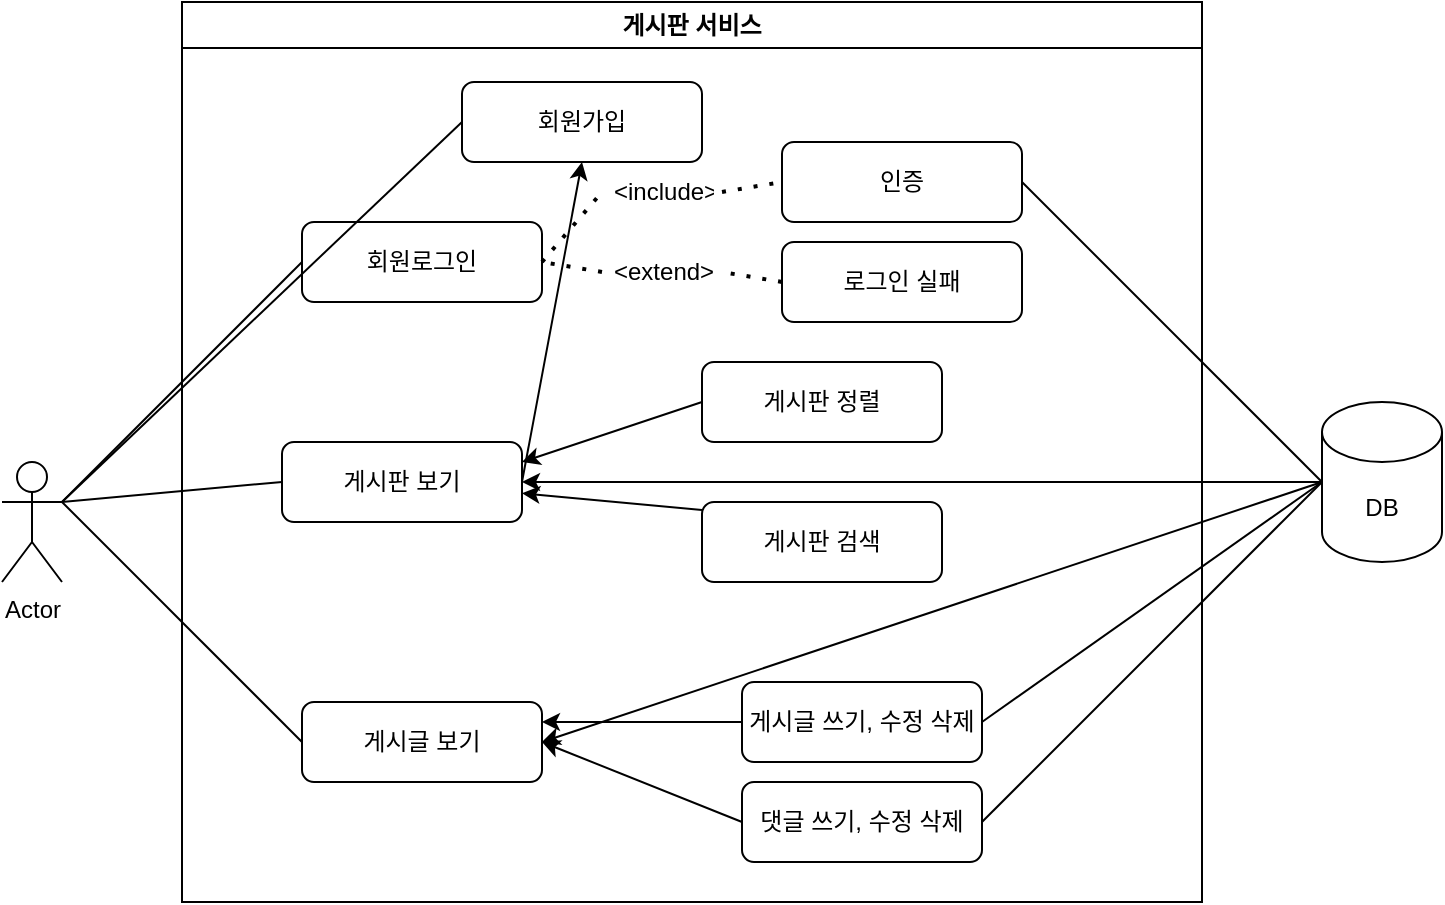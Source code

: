 <mxfile version="24.4.4" type="device">
  <diagram id="IQ_wWsigaF8db5w7CtNz" name="페이지-1">
    <mxGraphModel dx="984" dy="540" grid="1" gridSize="10" guides="1" tooltips="1" connect="1" arrows="1" fold="1" page="1" pageScale="1" pageWidth="827" pageHeight="1169" math="0" shadow="0">
      <root>
        <mxCell id="0" />
        <mxCell id="1" parent="0" />
        <mxCell id="a2yrJ9cz9xJ4PZKkkSbZ-1" value="Actor" style="shape=umlActor;verticalLabelPosition=bottom;verticalAlign=top;html=1;outlineConnect=0;" vertex="1" parent="1">
          <mxGeometry x="70" y="290" width="30" height="60" as="geometry" />
        </mxCell>
        <mxCell id="a2yrJ9cz9xJ4PZKkkSbZ-2" value="게시판 서비스" style="swimlane;whiteSpace=wrap;html=1;" vertex="1" parent="1">
          <mxGeometry x="160" y="60" width="510" height="450" as="geometry" />
        </mxCell>
        <mxCell id="a2yrJ9cz9xJ4PZKkkSbZ-3" value="회원가입" style="rounded=1;whiteSpace=wrap;html=1;" vertex="1" parent="a2yrJ9cz9xJ4PZKkkSbZ-2">
          <mxGeometry x="140" y="40" width="120" height="40" as="geometry" />
        </mxCell>
        <mxCell id="a2yrJ9cz9xJ4PZKkkSbZ-4" value="게시판 보기" style="rounded=1;whiteSpace=wrap;html=1;" vertex="1" parent="a2yrJ9cz9xJ4PZKkkSbZ-2">
          <mxGeometry x="50" y="220" width="120" height="40" as="geometry" />
        </mxCell>
        <mxCell id="a2yrJ9cz9xJ4PZKkkSbZ-5" value="로그인 실패" style="rounded=1;whiteSpace=wrap;html=1;" vertex="1" parent="a2yrJ9cz9xJ4PZKkkSbZ-2">
          <mxGeometry x="300" y="120" width="120" height="40" as="geometry" />
        </mxCell>
        <mxCell id="a2yrJ9cz9xJ4PZKkkSbZ-6" value="인증" style="rounded=1;whiteSpace=wrap;html=1;" vertex="1" parent="a2yrJ9cz9xJ4PZKkkSbZ-2">
          <mxGeometry x="300" y="70" width="120" height="40" as="geometry" />
        </mxCell>
        <mxCell id="a2yrJ9cz9xJ4PZKkkSbZ-7" style="edgeStyle=orthogonalEdgeStyle;rounded=0;orthogonalLoop=1;jettySize=auto;html=1;exitX=0.5;exitY=1;exitDx=0;exitDy=0;" edge="1" parent="a2yrJ9cz9xJ4PZKkkSbZ-2" source="a2yrJ9cz9xJ4PZKkkSbZ-5" target="a2yrJ9cz9xJ4PZKkkSbZ-5">
          <mxGeometry relative="1" as="geometry" />
        </mxCell>
        <mxCell id="a2yrJ9cz9xJ4PZKkkSbZ-14" value="게시판 정렬" style="rounded=1;whiteSpace=wrap;html=1;" vertex="1" parent="a2yrJ9cz9xJ4PZKkkSbZ-2">
          <mxGeometry x="260" y="180" width="120" height="40" as="geometry" />
        </mxCell>
        <mxCell id="a2yrJ9cz9xJ4PZKkkSbZ-15" value="게시판 검색" style="rounded=1;whiteSpace=wrap;html=1;" vertex="1" parent="a2yrJ9cz9xJ4PZKkkSbZ-2">
          <mxGeometry x="260" y="250" width="120" height="40" as="geometry" />
        </mxCell>
        <mxCell id="a2yrJ9cz9xJ4PZKkkSbZ-16" value="게시글 보기" style="rounded=1;whiteSpace=wrap;html=1;" vertex="1" parent="a2yrJ9cz9xJ4PZKkkSbZ-2">
          <mxGeometry x="60" y="350" width="120" height="40" as="geometry" />
        </mxCell>
        <mxCell id="a2yrJ9cz9xJ4PZKkkSbZ-17" value="게시글 쓰기, 수정 삭제" style="rounded=1;whiteSpace=wrap;html=1;" vertex="1" parent="a2yrJ9cz9xJ4PZKkkSbZ-2">
          <mxGeometry x="280" y="340" width="120" height="40" as="geometry" />
        </mxCell>
        <mxCell id="a2yrJ9cz9xJ4PZKkkSbZ-18" value="댓글 쓰기, 수정 삭제" style="rounded=1;whiteSpace=wrap;html=1;" vertex="1" parent="a2yrJ9cz9xJ4PZKkkSbZ-2">
          <mxGeometry x="280" y="390" width="120" height="40" as="geometry" />
        </mxCell>
        <mxCell id="a2yrJ9cz9xJ4PZKkkSbZ-23" value="회원로그인" style="rounded=1;whiteSpace=wrap;html=1;" vertex="1" parent="a2yrJ9cz9xJ4PZKkkSbZ-2">
          <mxGeometry x="60" y="110" width="120" height="40" as="geometry" />
        </mxCell>
        <mxCell id="a2yrJ9cz9xJ4PZKkkSbZ-26" value="" style="endArrow=none;dashed=1;html=1;dashPattern=1 3;strokeWidth=2;rounded=0;exitX=1;exitY=0.5;exitDx=0;exitDy=0;entryX=0;entryY=0.5;entryDx=0;entryDy=0;" edge="1" parent="a2yrJ9cz9xJ4PZKkkSbZ-2" source="a2yrJ9cz9xJ4PZKkkSbZ-27" target="a2yrJ9cz9xJ4PZKkkSbZ-6">
          <mxGeometry width="50" height="50" relative="1" as="geometry">
            <mxPoint x="120" y="250" as="sourcePoint" />
            <mxPoint x="170" y="200" as="targetPoint" />
          </mxGeometry>
        </mxCell>
        <mxCell id="a2yrJ9cz9xJ4PZKkkSbZ-27" value="&amp;lt;include&amp;gt;" style="text;strokeColor=none;fillColor=none;align=left;verticalAlign=middle;spacingLeft=4;spacingRight=4;overflow=hidden;points=[[0,0.5],[1,0.5]];portConstraint=eastwest;rotatable=0;whiteSpace=wrap;html=1;" vertex="1" parent="a2yrJ9cz9xJ4PZKkkSbZ-2">
          <mxGeometry x="210" y="80" width="60" height="30" as="geometry" />
        </mxCell>
        <mxCell id="a2yrJ9cz9xJ4PZKkkSbZ-28" value="" style="endArrow=none;dashed=1;html=1;dashPattern=1 3;strokeWidth=2;rounded=0;exitX=1;exitY=0.5;exitDx=0;exitDy=0;entryX=0;entryY=0.5;entryDx=0;entryDy=0;" edge="1" parent="a2yrJ9cz9xJ4PZKkkSbZ-2" source="a2yrJ9cz9xJ4PZKkkSbZ-23" target="a2yrJ9cz9xJ4PZKkkSbZ-27">
          <mxGeometry width="50" height="50" relative="1" as="geometry">
            <mxPoint x="450" y="170" as="sourcePoint" />
            <mxPoint x="570" y="130" as="targetPoint" />
          </mxGeometry>
        </mxCell>
        <mxCell id="a2yrJ9cz9xJ4PZKkkSbZ-29" value="" style="endArrow=none;dashed=1;html=1;dashPattern=1 3;strokeWidth=2;rounded=0;entryX=1;entryY=0.5;entryDx=0;entryDy=0;exitX=0;exitY=0.5;exitDx=0;exitDy=0;" edge="1" parent="a2yrJ9cz9xJ4PZKkkSbZ-2" source="a2yrJ9cz9xJ4PZKkkSbZ-30" target="a2yrJ9cz9xJ4PZKkkSbZ-23">
          <mxGeometry width="50" height="50" relative="1" as="geometry">
            <mxPoint x="120" y="250" as="sourcePoint" />
            <mxPoint x="170" y="200" as="targetPoint" />
          </mxGeometry>
        </mxCell>
        <mxCell id="a2yrJ9cz9xJ4PZKkkSbZ-30" value="&amp;lt;extend&amp;gt;" style="text;strokeColor=none;fillColor=none;align=left;verticalAlign=middle;spacingLeft=4;spacingRight=4;overflow=hidden;points=[[0,0.5],[1,0.5]];portConstraint=eastwest;rotatable=0;whiteSpace=wrap;html=1;" vertex="1" parent="a2yrJ9cz9xJ4PZKkkSbZ-2">
          <mxGeometry x="210" y="120" width="60" height="30" as="geometry" />
        </mxCell>
        <mxCell id="a2yrJ9cz9xJ4PZKkkSbZ-31" value="" style="endArrow=none;dashed=1;html=1;dashPattern=1 3;strokeWidth=2;rounded=0;entryX=1;entryY=0.5;entryDx=0;entryDy=0;exitX=0;exitY=0.5;exitDx=0;exitDy=0;" edge="1" parent="a2yrJ9cz9xJ4PZKkkSbZ-2" source="a2yrJ9cz9xJ4PZKkkSbZ-5" target="a2yrJ9cz9xJ4PZKkkSbZ-30">
          <mxGeometry width="50" height="50" relative="1" as="geometry">
            <mxPoint x="570" y="180" as="sourcePoint" />
            <mxPoint x="450" y="170" as="targetPoint" />
          </mxGeometry>
        </mxCell>
        <mxCell id="a2yrJ9cz9xJ4PZKkkSbZ-33" value="" style="endArrow=classic;html=1;rounded=0;entryX=0.5;entryY=1;entryDx=0;entryDy=0;exitX=1;exitY=0.5;exitDx=0;exitDy=0;" edge="1" parent="a2yrJ9cz9xJ4PZKkkSbZ-2" source="a2yrJ9cz9xJ4PZKkkSbZ-4" target="a2yrJ9cz9xJ4PZKkkSbZ-3">
          <mxGeometry width="50" height="50" relative="1" as="geometry">
            <mxPoint x="140" y="250" as="sourcePoint" />
            <mxPoint x="190" y="200" as="targetPoint" />
          </mxGeometry>
        </mxCell>
        <mxCell id="a2yrJ9cz9xJ4PZKkkSbZ-36" value="" style="endArrow=classic;html=1;rounded=0;exitX=0;exitY=0.5;exitDx=0;exitDy=0;" edge="1" parent="a2yrJ9cz9xJ4PZKkkSbZ-2" target="a2yrJ9cz9xJ4PZKkkSbZ-4">
          <mxGeometry width="50" height="50" relative="1" as="geometry">
            <mxPoint x="260" y="254" as="sourcePoint" />
            <mxPoint x="180" y="234" as="targetPoint" />
          </mxGeometry>
        </mxCell>
        <mxCell id="a2yrJ9cz9xJ4PZKkkSbZ-35" value="" style="endArrow=classic;html=1;rounded=0;exitX=0;exitY=0.5;exitDx=0;exitDy=0;" edge="1" parent="a2yrJ9cz9xJ4PZKkkSbZ-2" source="a2yrJ9cz9xJ4PZKkkSbZ-14">
          <mxGeometry width="50" height="50" relative="1" as="geometry">
            <mxPoint x="140" y="250" as="sourcePoint" />
            <mxPoint x="170" y="230" as="targetPoint" />
          </mxGeometry>
        </mxCell>
        <mxCell id="a2yrJ9cz9xJ4PZKkkSbZ-37" value="" style="endArrow=classic;html=1;rounded=0;exitX=0;exitY=0.5;exitDx=0;exitDy=0;entryX=1;entryY=0.25;entryDx=0;entryDy=0;" edge="1" parent="a2yrJ9cz9xJ4PZKkkSbZ-2" source="a2yrJ9cz9xJ4PZKkkSbZ-17" target="a2yrJ9cz9xJ4PZKkkSbZ-16">
          <mxGeometry width="50" height="50" relative="1" as="geometry">
            <mxPoint x="160" y="260" as="sourcePoint" />
            <mxPoint x="210" y="210" as="targetPoint" />
          </mxGeometry>
        </mxCell>
        <mxCell id="a2yrJ9cz9xJ4PZKkkSbZ-38" value="" style="endArrow=classic;html=1;rounded=0;exitX=0;exitY=0.5;exitDx=0;exitDy=0;entryX=1;entryY=0.5;entryDx=0;entryDy=0;" edge="1" parent="a2yrJ9cz9xJ4PZKkkSbZ-2" source="a2yrJ9cz9xJ4PZKkkSbZ-18" target="a2yrJ9cz9xJ4PZKkkSbZ-16">
          <mxGeometry width="50" height="50" relative="1" as="geometry">
            <mxPoint x="160" y="260" as="sourcePoint" />
            <mxPoint x="210" y="210" as="targetPoint" />
          </mxGeometry>
        </mxCell>
        <mxCell id="a2yrJ9cz9xJ4PZKkkSbZ-19" value="" style="endArrow=none;html=1;rounded=0;entryX=0;entryY=0.5;entryDx=0;entryDy=0;exitX=1;exitY=0.333;exitDx=0;exitDy=0;exitPerimeter=0;" edge="1" parent="1" source="a2yrJ9cz9xJ4PZKkkSbZ-1" target="a2yrJ9cz9xJ4PZKkkSbZ-3">
          <mxGeometry width="50" height="50" relative="1" as="geometry">
            <mxPoint x="120" y="320" as="sourcePoint" />
            <mxPoint x="370" y="270" as="targetPoint" />
          </mxGeometry>
        </mxCell>
        <mxCell id="a2yrJ9cz9xJ4PZKkkSbZ-20" value="" style="endArrow=none;html=1;rounded=0;exitX=1;exitY=0.333;exitDx=0;exitDy=0;exitPerimeter=0;entryX=0;entryY=0.5;entryDx=0;entryDy=0;" edge="1" parent="1" source="a2yrJ9cz9xJ4PZKkkSbZ-1" target="a2yrJ9cz9xJ4PZKkkSbZ-4">
          <mxGeometry width="50" height="50" relative="1" as="geometry">
            <mxPoint x="120" y="320" as="sourcePoint" />
            <mxPoint x="230" y="320" as="targetPoint" />
          </mxGeometry>
        </mxCell>
        <mxCell id="a2yrJ9cz9xJ4PZKkkSbZ-21" value="" style="endArrow=none;html=1;rounded=0;entryX=0;entryY=0.5;entryDx=0;entryDy=0;" edge="1" parent="1" target="a2yrJ9cz9xJ4PZKkkSbZ-16">
          <mxGeometry width="50" height="50" relative="1" as="geometry">
            <mxPoint x="100" y="310" as="sourcePoint" />
            <mxPoint x="370" y="270" as="targetPoint" />
          </mxGeometry>
        </mxCell>
        <mxCell id="a2yrJ9cz9xJ4PZKkkSbZ-24" value="" style="endArrow=none;html=1;rounded=0;entryX=0;entryY=0.5;entryDx=0;entryDy=0;" edge="1" parent="1" target="a2yrJ9cz9xJ4PZKkkSbZ-23">
          <mxGeometry width="50" height="50" relative="1" as="geometry">
            <mxPoint x="100" y="310" as="sourcePoint" />
            <mxPoint x="370" y="270" as="targetPoint" />
          </mxGeometry>
        </mxCell>
        <mxCell id="a2yrJ9cz9xJ4PZKkkSbZ-46" style="edgeStyle=orthogonalEdgeStyle;rounded=0;orthogonalLoop=1;jettySize=auto;html=1;exitX=0;exitY=0.5;exitDx=0;exitDy=0;exitPerimeter=0;" edge="1" parent="1" source="a2yrJ9cz9xJ4PZKkkSbZ-41">
          <mxGeometry relative="1" as="geometry">
            <mxPoint x="330" y="300" as="targetPoint" />
          </mxGeometry>
        </mxCell>
        <mxCell id="a2yrJ9cz9xJ4PZKkkSbZ-41" value="DB" style="shape=cylinder3;whiteSpace=wrap;html=1;boundedLbl=1;backgroundOutline=1;size=15;" vertex="1" parent="1">
          <mxGeometry x="730" y="260" width="60" height="80" as="geometry" />
        </mxCell>
        <mxCell id="a2yrJ9cz9xJ4PZKkkSbZ-43" value="" style="endArrow=none;html=1;rounded=0;exitX=0;exitY=0.5;exitDx=0;exitDy=0;exitPerimeter=0;entryX=1;entryY=0.5;entryDx=0;entryDy=0;" edge="1" parent="1" source="a2yrJ9cz9xJ4PZKkkSbZ-41" target="a2yrJ9cz9xJ4PZKkkSbZ-6">
          <mxGeometry width="50" height="50" relative="1" as="geometry">
            <mxPoint x="390" y="280" as="sourcePoint" />
            <mxPoint x="440" y="230" as="targetPoint" />
          </mxGeometry>
        </mxCell>
        <mxCell id="a2yrJ9cz9xJ4PZKkkSbZ-47" value="" style="endArrow=classic;html=1;rounded=0;exitX=0;exitY=0.5;exitDx=0;exitDy=0;exitPerimeter=0;entryX=1;entryY=0.5;entryDx=0;entryDy=0;" edge="1" parent="1" source="a2yrJ9cz9xJ4PZKkkSbZ-41" target="a2yrJ9cz9xJ4PZKkkSbZ-16">
          <mxGeometry width="50" height="50" relative="1" as="geometry">
            <mxPoint x="390" y="280" as="sourcePoint" />
            <mxPoint x="440" y="230" as="targetPoint" />
          </mxGeometry>
        </mxCell>
        <mxCell id="a2yrJ9cz9xJ4PZKkkSbZ-48" value="" style="endArrow=none;html=1;rounded=0;exitX=1;exitY=0.5;exitDx=0;exitDy=0;entryX=0;entryY=0.5;entryDx=0;entryDy=0;entryPerimeter=0;" edge="1" parent="1" source="a2yrJ9cz9xJ4PZKkkSbZ-17" target="a2yrJ9cz9xJ4PZKkkSbZ-41">
          <mxGeometry width="50" height="50" relative="1" as="geometry">
            <mxPoint x="390" y="280" as="sourcePoint" />
            <mxPoint x="440" y="230" as="targetPoint" />
          </mxGeometry>
        </mxCell>
        <mxCell id="a2yrJ9cz9xJ4PZKkkSbZ-49" value="" style="endArrow=none;html=1;rounded=0;exitX=1;exitY=0.5;exitDx=0;exitDy=0;entryX=0;entryY=0.5;entryDx=0;entryDy=0;entryPerimeter=0;" edge="1" parent="1" source="a2yrJ9cz9xJ4PZKkkSbZ-18" target="a2yrJ9cz9xJ4PZKkkSbZ-41">
          <mxGeometry width="50" height="50" relative="1" as="geometry">
            <mxPoint x="540" y="390" as="sourcePoint" />
            <mxPoint x="730" y="310" as="targetPoint" />
          </mxGeometry>
        </mxCell>
      </root>
    </mxGraphModel>
  </diagram>
</mxfile>

